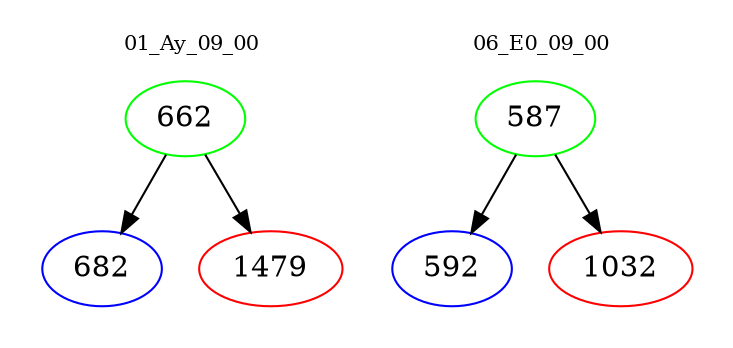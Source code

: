 digraph{
subgraph cluster_0 {
color = white
label = "01_Ay_09_00";
fontsize=10;
T0_662 [label="662", color="green"]
T0_662 -> T0_682 [color="black"]
T0_682 [label="682", color="blue"]
T0_662 -> T0_1479 [color="black"]
T0_1479 [label="1479", color="red"]
}
subgraph cluster_1 {
color = white
label = "06_E0_09_00";
fontsize=10;
T1_587 [label="587", color="green"]
T1_587 -> T1_592 [color="black"]
T1_592 [label="592", color="blue"]
T1_587 -> T1_1032 [color="black"]
T1_1032 [label="1032", color="red"]
}
}
